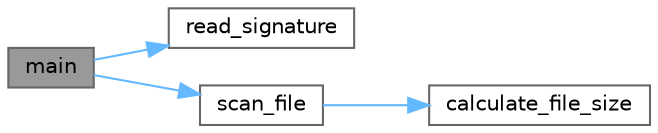 digraph "main"
{
 // LATEX_PDF_SIZE
  bgcolor="transparent";
  edge [fontname=Helvetica,fontsize=10,labelfontname=Helvetica,labelfontsize=10];
  node [fontname=Helvetica,fontsize=10,shape=box,height=0.2,width=0.4];
  rankdir="LR";
  Node1 [id="Node000001",label="main",height=0.2,width=0.4,color="gray40", fillcolor="grey60", style="filled", fontcolor="black",tooltip="Entry point of the antivirus scanner."];
  Node1 -> Node2 [id="edge1_Node000001_Node000002",color="steelblue1",style="solid",tooltip=" "];
  Node2 [id="Node000002",label="read_signature",height=0.2,width=0.4,color="grey40", fillcolor="white", style="filled",URL="$d7/d46/a00002.html#a8e3328c6c60e31ff127ca888d472fb0c",tooltip="Reads a virus signature from a file."];
  Node1 -> Node3 [id="edge2_Node000001_Node000003",color="steelblue1",style="solid",tooltip=" "];
  Node3 [id="Node000003",label="scan_file",height=0.2,width=0.4,color="grey40", fillcolor="white", style="filled",URL="$d7/d46/a00002.html#aa89d5cbcf8384ad01bd00a74da7d7d5f",tooltip="Scans a file for a known virus signature."];
  Node3 -> Node4 [id="edge3_Node000003_Node000004",color="steelblue1",style="solid",tooltip=" "];
  Node4 [id="Node000004",label="calculate_file_size",height=0.2,width=0.4,color="grey40", fillcolor="white", style="filled",URL="$d7/d46/a00002.html#ac151026d2ff41253cf6e6c247eab91b1",tooltip="Calculates the size of a file."];
}
